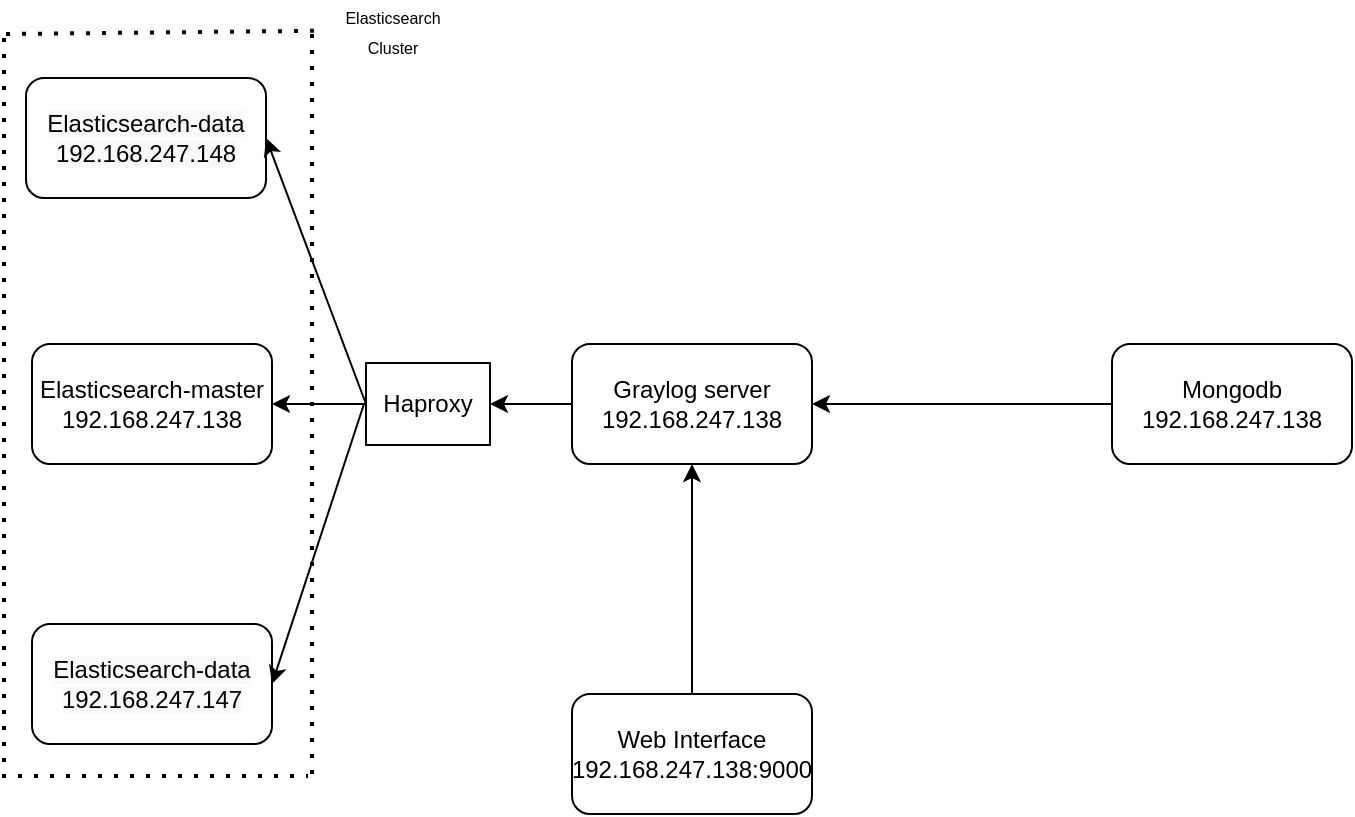 <mxfile version="15.7.3" type="device"><diagram id="gW5qvy4zKzMrg9NLnZsf" name="Page-1"><mxGraphModel dx="716" dy="448" grid="0" gridSize="10" guides="1" tooltips="1" connect="1" arrows="1" fold="1" page="1" pageScale="1" pageWidth="1100" pageHeight="850" math="0" shadow="0"><root><mxCell id="0"/><mxCell id="1" parent="0"/><mxCell id="ULwtBcEtJqha4MbYOmxh-1" value="Graylog server&lt;br&gt;192.168.247.138" style="rounded=1;whiteSpace=wrap;html=1;" vertex="1" parent="1"><mxGeometry x="400" y="250" width="120" height="60" as="geometry"/></mxCell><mxCell id="ULwtBcEtJqha4MbYOmxh-2" value="Elasticsearch-master&lt;br&gt;192.168.247.138" style="rounded=1;whiteSpace=wrap;html=1;" vertex="1" parent="1"><mxGeometry x="130" y="250" width="120" height="60" as="geometry"/></mxCell><mxCell id="ULwtBcEtJqha4MbYOmxh-3" value="Mongodb&lt;br&gt;192.168.247.138" style="rounded=1;whiteSpace=wrap;html=1;" vertex="1" parent="1"><mxGeometry x="670" y="250" width="120" height="60" as="geometry"/></mxCell><mxCell id="ULwtBcEtJqha4MbYOmxh-4" value="Web Interface&lt;br&gt;192.168.247.138:9000" style="rounded=1;whiteSpace=wrap;html=1;" vertex="1" parent="1"><mxGeometry x="400" y="425" width="120" height="60" as="geometry"/></mxCell><mxCell id="ULwtBcEtJqha4MbYOmxh-5" value="" style="endArrow=classic;html=1;rounded=0;exitX=0;exitY=0.5;exitDx=0;exitDy=0;entryX=1;entryY=0.5;entryDx=0;entryDy=0;" edge="1" parent="1" source="ULwtBcEtJqha4MbYOmxh-25" target="ULwtBcEtJqha4MbYOmxh-2"><mxGeometry width="50" height="50" relative="1" as="geometry"><mxPoint x="500" y="330" as="sourcePoint"/><mxPoint x="241" y="231" as="targetPoint"/></mxGeometry></mxCell><mxCell id="ULwtBcEtJqha4MbYOmxh-9" value="" style="endArrow=classic;html=1;rounded=0;exitX=0.5;exitY=0;exitDx=0;exitDy=0;entryX=0.5;entryY=1;entryDx=0;entryDy=0;" edge="1" parent="1" source="ULwtBcEtJqha4MbYOmxh-4" target="ULwtBcEtJqha4MbYOmxh-1"><mxGeometry width="50" height="50" relative="1" as="geometry"><mxPoint x="500" y="330" as="sourcePoint"/><mxPoint x="550" y="280" as="targetPoint"/></mxGeometry></mxCell><mxCell id="ULwtBcEtJqha4MbYOmxh-11" value="" style="endArrow=classic;html=1;rounded=0;exitX=0;exitY=0.5;exitDx=0;exitDy=0;entryX=1;entryY=0.5;entryDx=0;entryDy=0;" edge="1" parent="1" source="ULwtBcEtJqha4MbYOmxh-3" target="ULwtBcEtJqha4MbYOmxh-1"><mxGeometry width="50" height="50" relative="1" as="geometry"><mxPoint x="500" y="330" as="sourcePoint"/><mxPoint x="550" y="280" as="targetPoint"/></mxGeometry></mxCell><mxCell id="ULwtBcEtJqha4MbYOmxh-12" value="&lt;span style=&quot;color: rgb(0 , 0 , 0) ; font-family: &amp;#34;helvetica&amp;#34; ; font-size: 12px ; font-style: normal ; font-weight: 400 ; letter-spacing: normal ; text-align: center ; text-indent: 0px ; text-transform: none ; word-spacing: 0px ; background-color: rgb(248 , 249 , 250) ; display: inline ; float: none&quot;&gt;Elasticsearch-data&lt;/span&gt;&lt;br style=&quot;color: rgb(0 , 0 , 0) ; font-family: &amp;#34;helvetica&amp;#34; ; font-size: 12px ; font-style: normal ; font-weight: 400 ; letter-spacing: normal ; text-align: center ; text-indent: 0px ; text-transform: none ; word-spacing: 0px ; background-color: rgb(248 , 249 , 250)&quot;&gt;&lt;span style=&quot;color: rgb(0 , 0 , 0) ; font-family: &amp;#34;helvetica&amp;#34; ; font-size: 12px ; font-style: normal ; font-weight: 400 ; letter-spacing: normal ; text-align: center ; text-indent: 0px ; text-transform: none ; word-spacing: 0px ; background-color: rgb(248 , 249 , 250) ; display: inline ; float: none&quot;&gt;192.168.247.147&lt;/span&gt;" style="rounded=1;whiteSpace=wrap;html=1;" vertex="1" parent="1"><mxGeometry x="130" y="390" width="120" height="60" as="geometry"/></mxCell><mxCell id="ULwtBcEtJqha4MbYOmxh-14" value="&lt;span style=&quot;color: rgb(0 , 0 , 0) ; font-family: &amp;#34;helvetica&amp;#34; ; font-size: 12px ; font-style: normal ; font-weight: 400 ; letter-spacing: normal ; text-align: center ; text-indent: 0px ; text-transform: none ; word-spacing: 0px ; background-color: rgb(248 , 249 , 250) ; display: inline ; float: none&quot;&gt;Elasticsearch-data&lt;/span&gt;&lt;br style=&quot;color: rgb(0 , 0 , 0) ; font-family: &amp;#34;helvetica&amp;#34; ; font-size: 12px ; font-style: normal ; font-weight: 400 ; letter-spacing: normal ; text-align: center ; text-indent: 0px ; text-transform: none ; word-spacing: 0px ; background-color: rgb(248 , 249 , 250)&quot;&gt;&lt;span style=&quot;color: rgb(0 , 0 , 0) ; font-family: &amp;#34;helvetica&amp;#34; ; font-size: 12px ; font-style: normal ; font-weight: 400 ; letter-spacing: normal ; text-align: center ; text-indent: 0px ; text-transform: none ; word-spacing: 0px ; background-color: rgb(248 , 249 , 250) ; display: inline ; float: none&quot;&gt;192.168.247.148&lt;/span&gt;" style="rounded=1;whiteSpace=wrap;html=1;" vertex="1" parent="1"><mxGeometry x="127" y="117" width="120" height="60" as="geometry"/></mxCell><mxCell id="ULwtBcEtJqha4MbYOmxh-16" value="" style="endArrow=classic;html=1;rounded=0;exitX=0;exitY=0.5;exitDx=0;exitDy=0;" edge="1" parent="1" source="ULwtBcEtJqha4MbYOmxh-25"><mxGeometry width="50" height="50" relative="1" as="geometry"><mxPoint x="294" y="279" as="sourcePoint"/><mxPoint x="247" y="147" as="targetPoint"/><Array as="points"/></mxGeometry></mxCell><mxCell id="ULwtBcEtJqha4MbYOmxh-17" value="" style="endArrow=classic;html=1;rounded=0;entryX=1;entryY=0.5;entryDx=0;entryDy=0;" edge="1" parent="1" target="ULwtBcEtJqha4MbYOmxh-12"><mxGeometry width="50" height="50" relative="1" as="geometry"><mxPoint x="296" y="280" as="sourcePoint"/><mxPoint x="293" y="285" as="targetPoint"/><Array as="points"/></mxGeometry></mxCell><mxCell id="ULwtBcEtJqha4MbYOmxh-20" value="" style="endArrow=none;dashed=1;html=1;dashPattern=1 3;strokeWidth=2;rounded=0;" edge="1" parent="1"><mxGeometry width="50" height="50" relative="1" as="geometry"><mxPoint x="270" y="465" as="sourcePoint"/><mxPoint x="270" y="91" as="targetPoint"/></mxGeometry></mxCell><mxCell id="ULwtBcEtJqha4MbYOmxh-21" value="" style="endArrow=none;dashed=1;html=1;dashPattern=1 3;strokeWidth=2;rounded=0;" edge="1" parent="1"><mxGeometry width="50" height="50" relative="1" as="geometry"><mxPoint x="116.0" y="467" as="sourcePoint"/><mxPoint x="116.0" y="93" as="targetPoint"/></mxGeometry></mxCell><mxCell id="ULwtBcEtJqha4MbYOmxh-22" value="" style="endArrow=none;dashed=1;html=1;dashPattern=1 3;strokeWidth=2;rounded=0;" edge="1" parent="1"><mxGeometry width="50" height="50" relative="1" as="geometry"><mxPoint x="115" y="466" as="sourcePoint"/><mxPoint x="268" y="466" as="targetPoint"/></mxGeometry></mxCell><mxCell id="ULwtBcEtJqha4MbYOmxh-23" value="" style="endArrow=none;dashed=1;html=1;dashPattern=1 3;strokeWidth=2;rounded=0;" edge="1" parent="1" target="ULwtBcEtJqha4MbYOmxh-24"><mxGeometry width="50" height="50" relative="1" as="geometry"><mxPoint x="117" y="95" as="sourcePoint"/><mxPoint x="270" y="95" as="targetPoint"/></mxGeometry></mxCell><mxCell id="ULwtBcEtJqha4MbYOmxh-24" value="&lt;font style=&quot;font-size: 8px&quot;&gt;Elasticsearch Cluster&lt;/font&gt;" style="text;html=1;strokeColor=none;fillColor=none;align=center;verticalAlign=middle;whiteSpace=wrap;rounded=0;" vertex="1" parent="1"><mxGeometry x="272" y="78" width="77" height="30" as="geometry"/></mxCell><mxCell id="ULwtBcEtJqha4MbYOmxh-25" value="&lt;font style=&quot;font-size: 12px&quot;&gt;Haproxy&lt;/font&gt;" style="rounded=0;whiteSpace=wrap;html=1;fontSize=8;" vertex="1" parent="1"><mxGeometry x="297" y="259.5" width="62" height="41" as="geometry"/></mxCell><mxCell id="ULwtBcEtJqha4MbYOmxh-27" value="" style="endArrow=classic;html=1;rounded=0;fontSize=8;exitX=0;exitY=0.5;exitDx=0;exitDy=0;" edge="1" parent="1" source="ULwtBcEtJqha4MbYOmxh-1"><mxGeometry width="50" height="50" relative="1" as="geometry"><mxPoint x="416" y="323" as="sourcePoint"/><mxPoint x="359" y="280" as="targetPoint"/></mxGeometry></mxCell></root></mxGraphModel></diagram></mxfile>